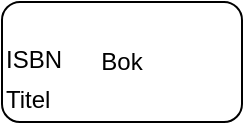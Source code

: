 <mxfile>
  <diagram>
    <mxGraphModel>
      <root>
        <mxCell id="0"/>
        <mxCell id="1" parent="0"/>
        
        <!-- Entitet: Bok -->
        <mxCell id="2" value="Bok" style="rounded=1;whiteSpace=wrap;html=1;" vertex="1" parent="1">
          <mxGeometry x="10" y="10" width="120" height="60" as="geometry"/>
        </mxCell>

        <!-- Attribut: ISBN -->
        <mxCell id="3" value="ISBN" style="text;html=1;strokeColor=none;fillColor=none;" vertex="1" parent="2">
          <mxGeometry y="15" width="80" height="20" as="geometry"/>
        </mxCell>

        <!-- Attribut: Titel -->
        <mxCell id="4" value="Titel" style="text;html=1;strokeColor=none;fillColor=none;" vertex="1" parent="2">
          <mxGeometry y="35" width="80" height="20" as="geometry"/>
        </mxCell>
      </root>
    </mxGraphModel>
  </diagram>
</mxfile>
